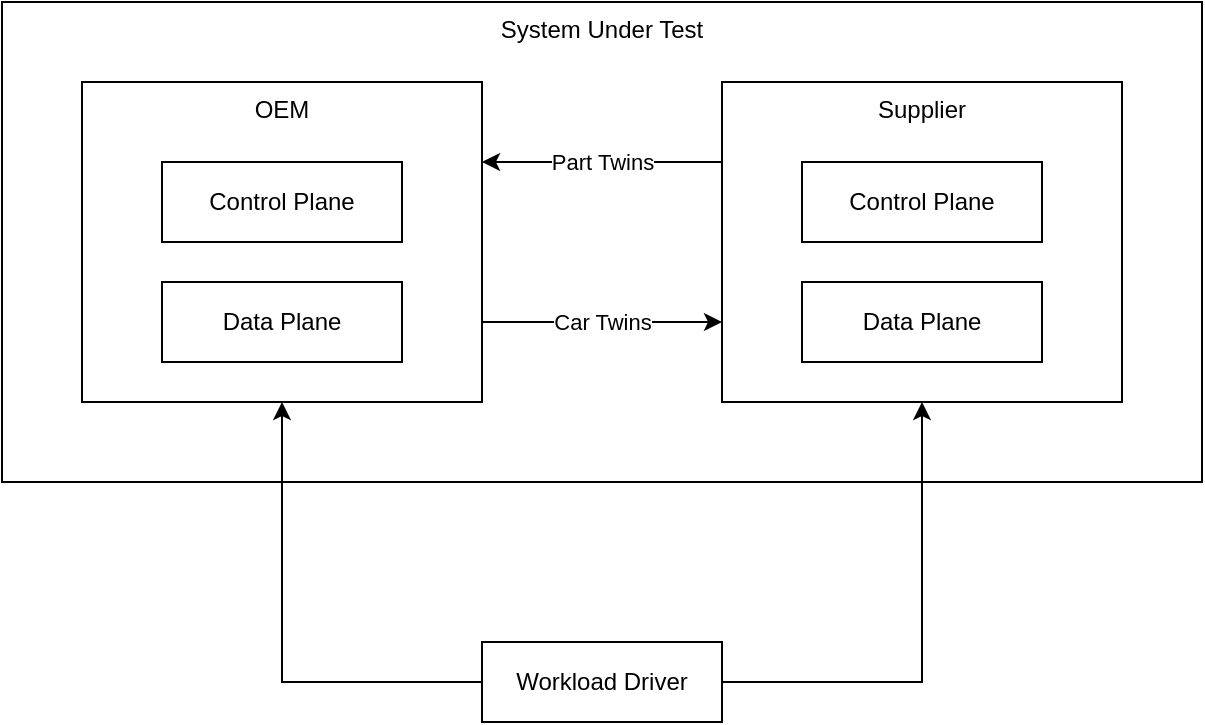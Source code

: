 <mxfile version="21.2.8" type="device">
  <diagram name="Page-1" id="IMfyspenE5naYu26_BAG">
    <mxGraphModel dx="1050" dy="658" grid="1" gridSize="10" guides="1" tooltips="1" connect="1" arrows="1" fold="1" page="1" pageScale="1" pageWidth="827" pageHeight="1169" math="0" shadow="0">
      <root>
        <mxCell id="0" />
        <mxCell id="1" parent="0" />
        <mxCell id="BGoMAdlxubLJ3Ivk63pM-15" value="System Under Test" style="rounded=0;whiteSpace=wrap;html=1;verticalAlign=top;" parent="1" vertex="1">
          <mxGeometry x="120" y="80" width="600" height="240" as="geometry" />
        </mxCell>
        <mxCell id="BGoMAdlxubLJ3Ivk63pM-17" value="Part Twins" style="edgeStyle=orthogonalEdgeStyle;rounded=0;orthogonalLoop=1;jettySize=auto;html=1;exitX=0;exitY=0.25;exitDx=0;exitDy=0;entryX=1;entryY=0.25;entryDx=0;entryDy=0;" parent="1" source="BGoMAdlxubLJ3Ivk63pM-9" target="BGoMAdlxubLJ3Ivk63pM-8" edge="1">
          <mxGeometry relative="1" as="geometry" />
        </mxCell>
        <mxCell id="BGoMAdlxubLJ3Ivk63pM-8" value="OEM" style="rounded=0;whiteSpace=wrap;html=1;verticalAlign=top;" parent="1" vertex="1">
          <mxGeometry x="160" y="120" width="200" height="160" as="geometry" />
        </mxCell>
        <mxCell id="BGoMAdlxubLJ3Ivk63pM-3" value="Control Plane" style="rounded=0;whiteSpace=wrap;html=1;" parent="1" vertex="1">
          <mxGeometry x="200" y="160" width="120" height="40" as="geometry" />
        </mxCell>
        <mxCell id="BGoMAdlxubLJ3Ivk63pM-4" value="Data Plane" style="rounded=0;whiteSpace=wrap;html=1;" parent="1" vertex="1">
          <mxGeometry x="200" y="220" width="120" height="40" as="geometry" />
        </mxCell>
        <mxCell id="BGoMAdlxubLJ3Ivk63pM-16" value="Car Twins" style="edgeStyle=orthogonalEdgeStyle;rounded=0;orthogonalLoop=1;jettySize=auto;html=1;exitX=1;exitY=0.75;exitDx=0;exitDy=0;entryX=0;entryY=0.75;entryDx=0;entryDy=0;" parent="1" source="BGoMAdlxubLJ3Ivk63pM-8" target="BGoMAdlxubLJ3Ivk63pM-9" edge="1">
          <mxGeometry relative="1" as="geometry">
            <Array as="points" />
          </mxGeometry>
        </mxCell>
        <mxCell id="BGoMAdlxubLJ3Ivk63pM-9" value="Supplier" style="rounded=0;whiteSpace=wrap;html=1;verticalAlign=top;" parent="1" vertex="1">
          <mxGeometry x="480" y="120" width="200" height="160" as="geometry" />
        </mxCell>
        <mxCell id="BGoMAdlxubLJ3Ivk63pM-10" value="Control Plane" style="rounded=0;whiteSpace=wrap;html=1;" parent="1" vertex="1">
          <mxGeometry x="520" y="160" width="120" height="40" as="geometry" />
        </mxCell>
        <mxCell id="BGoMAdlxubLJ3Ivk63pM-11" value="Data Plane" style="rounded=0;whiteSpace=wrap;html=1;" parent="1" vertex="1">
          <mxGeometry x="520" y="220" width="120" height="40" as="geometry" />
        </mxCell>
        <mxCell id="BGoMAdlxubLJ3Ivk63pM-13" style="edgeStyle=orthogonalEdgeStyle;rounded=0;orthogonalLoop=1;jettySize=auto;html=1;entryX=0.5;entryY=1;entryDx=0;entryDy=0;exitX=0;exitY=0.5;exitDx=0;exitDy=0;" parent="1" source="BGoMAdlxubLJ3Ivk63pM-12" target="BGoMAdlxubLJ3Ivk63pM-8" edge="1">
          <mxGeometry relative="1" as="geometry" />
        </mxCell>
        <mxCell id="BGoMAdlxubLJ3Ivk63pM-14" style="edgeStyle=orthogonalEdgeStyle;rounded=0;orthogonalLoop=1;jettySize=auto;html=1;entryX=0.5;entryY=1;entryDx=0;entryDy=0;exitX=1;exitY=0.5;exitDx=0;exitDy=0;" parent="1" source="BGoMAdlxubLJ3Ivk63pM-12" target="BGoMAdlxubLJ3Ivk63pM-9" edge="1">
          <mxGeometry relative="1" as="geometry" />
        </mxCell>
        <mxCell id="BGoMAdlxubLJ3Ivk63pM-12" value="Workload Driver" style="rounded=0;whiteSpace=wrap;html=1;verticalAlign=middle;" parent="1" vertex="1">
          <mxGeometry x="360" y="400" width="120" height="40" as="geometry" />
        </mxCell>
      </root>
    </mxGraphModel>
  </diagram>
</mxfile>
